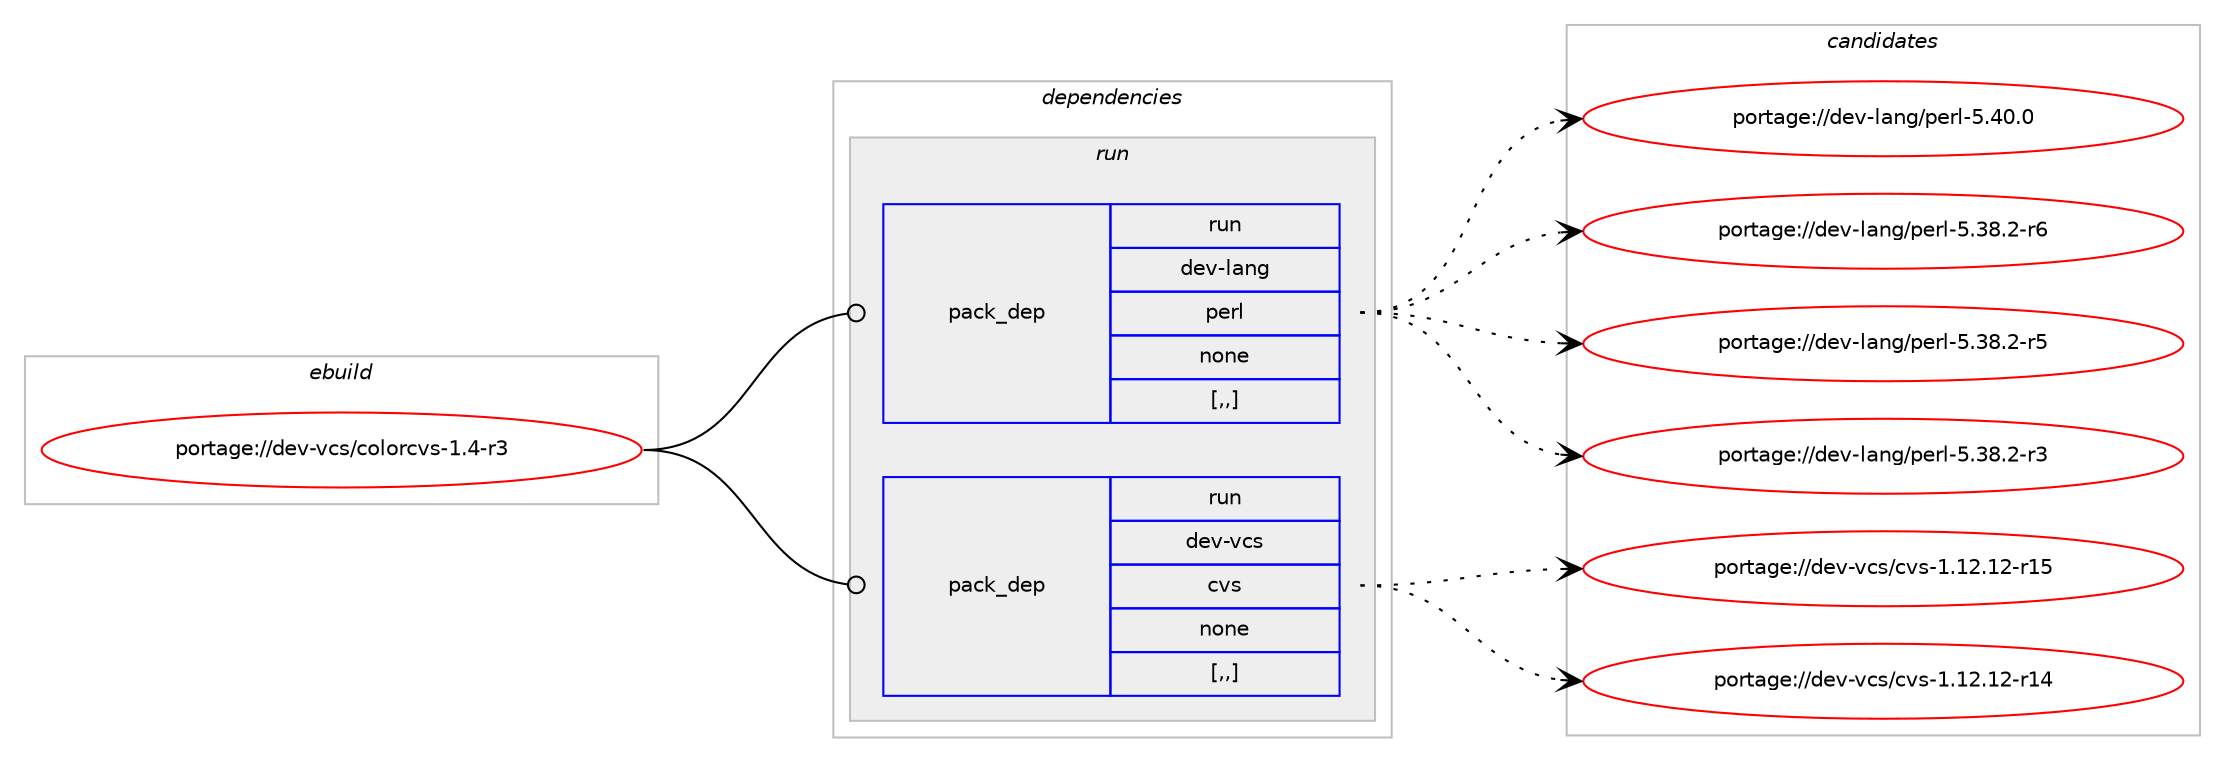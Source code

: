 digraph prolog {

# *************
# Graph options
# *************

newrank=true;
concentrate=true;
compound=true;
graph [rankdir=LR,fontname=Helvetica,fontsize=10,ranksep=1.5];#, ranksep=2.5, nodesep=0.2];
edge  [arrowhead=vee];
node  [fontname=Helvetica,fontsize=10];

# **********
# The ebuild
# **********

subgraph cluster_leftcol {
color=gray;
label=<<i>ebuild</i>>;
id [label="portage://dev-vcs/colorcvs-1.4-r3", color=red, width=4, href="../dev-vcs/colorcvs-1.4-r3.svg"];
}

# ****************
# The dependencies
# ****************

subgraph cluster_midcol {
color=gray;
label=<<i>dependencies</i>>;
subgraph cluster_compile {
fillcolor="#eeeeee";
style=filled;
label=<<i>compile</i>>;
}
subgraph cluster_compileandrun {
fillcolor="#eeeeee";
style=filled;
label=<<i>compile and run</i>>;
}
subgraph cluster_run {
fillcolor="#eeeeee";
style=filled;
label=<<i>run</i>>;
subgraph pack156905 {
dependency220292 [label=<<TABLE BORDER="0" CELLBORDER="1" CELLSPACING="0" CELLPADDING="4" WIDTH="220"><TR><TD ROWSPAN="6" CELLPADDING="30">pack_dep</TD></TR><TR><TD WIDTH="110">run</TD></TR><TR><TD>dev-lang</TD></TR><TR><TD>perl</TD></TR><TR><TD>none</TD></TR><TR><TD>[,,]</TD></TR></TABLE>>, shape=none, color=blue];
}
id:e -> dependency220292:w [weight=20,style="solid",arrowhead="odot"];
subgraph pack156906 {
dependency220293 [label=<<TABLE BORDER="0" CELLBORDER="1" CELLSPACING="0" CELLPADDING="4" WIDTH="220"><TR><TD ROWSPAN="6" CELLPADDING="30">pack_dep</TD></TR><TR><TD WIDTH="110">run</TD></TR><TR><TD>dev-vcs</TD></TR><TR><TD>cvs</TD></TR><TR><TD>none</TD></TR><TR><TD>[,,]</TD></TR></TABLE>>, shape=none, color=blue];
}
id:e -> dependency220293:w [weight=20,style="solid",arrowhead="odot"];
}
}

# **************
# The candidates
# **************

subgraph cluster_choices {
rank=same;
color=gray;
label=<<i>candidates</i>>;

subgraph choice156905 {
color=black;
nodesep=1;
choice10010111845108971101034711210111410845534652484648 [label="portage://dev-lang/perl-5.40.0", color=red, width=4,href="../dev-lang/perl-5.40.0.svg"];
choice100101118451089711010347112101114108455346515646504511454 [label="portage://dev-lang/perl-5.38.2-r6", color=red, width=4,href="../dev-lang/perl-5.38.2-r6.svg"];
choice100101118451089711010347112101114108455346515646504511453 [label="portage://dev-lang/perl-5.38.2-r5", color=red, width=4,href="../dev-lang/perl-5.38.2-r5.svg"];
choice100101118451089711010347112101114108455346515646504511451 [label="portage://dev-lang/perl-5.38.2-r3", color=red, width=4,href="../dev-lang/perl-5.38.2-r3.svg"];
dependency220292:e -> choice10010111845108971101034711210111410845534652484648:w [style=dotted,weight="100"];
dependency220292:e -> choice100101118451089711010347112101114108455346515646504511454:w [style=dotted,weight="100"];
dependency220292:e -> choice100101118451089711010347112101114108455346515646504511453:w [style=dotted,weight="100"];
dependency220292:e -> choice100101118451089711010347112101114108455346515646504511451:w [style=dotted,weight="100"];
}
subgraph choice156906 {
color=black;
nodesep=1;
choice100101118451189911547991181154549464950464950451144953 [label="portage://dev-vcs/cvs-1.12.12-r15", color=red, width=4,href="../dev-vcs/cvs-1.12.12-r15.svg"];
choice100101118451189911547991181154549464950464950451144952 [label="portage://dev-vcs/cvs-1.12.12-r14", color=red, width=4,href="../dev-vcs/cvs-1.12.12-r14.svg"];
dependency220293:e -> choice100101118451189911547991181154549464950464950451144953:w [style=dotted,weight="100"];
dependency220293:e -> choice100101118451189911547991181154549464950464950451144952:w [style=dotted,weight="100"];
}
}

}
